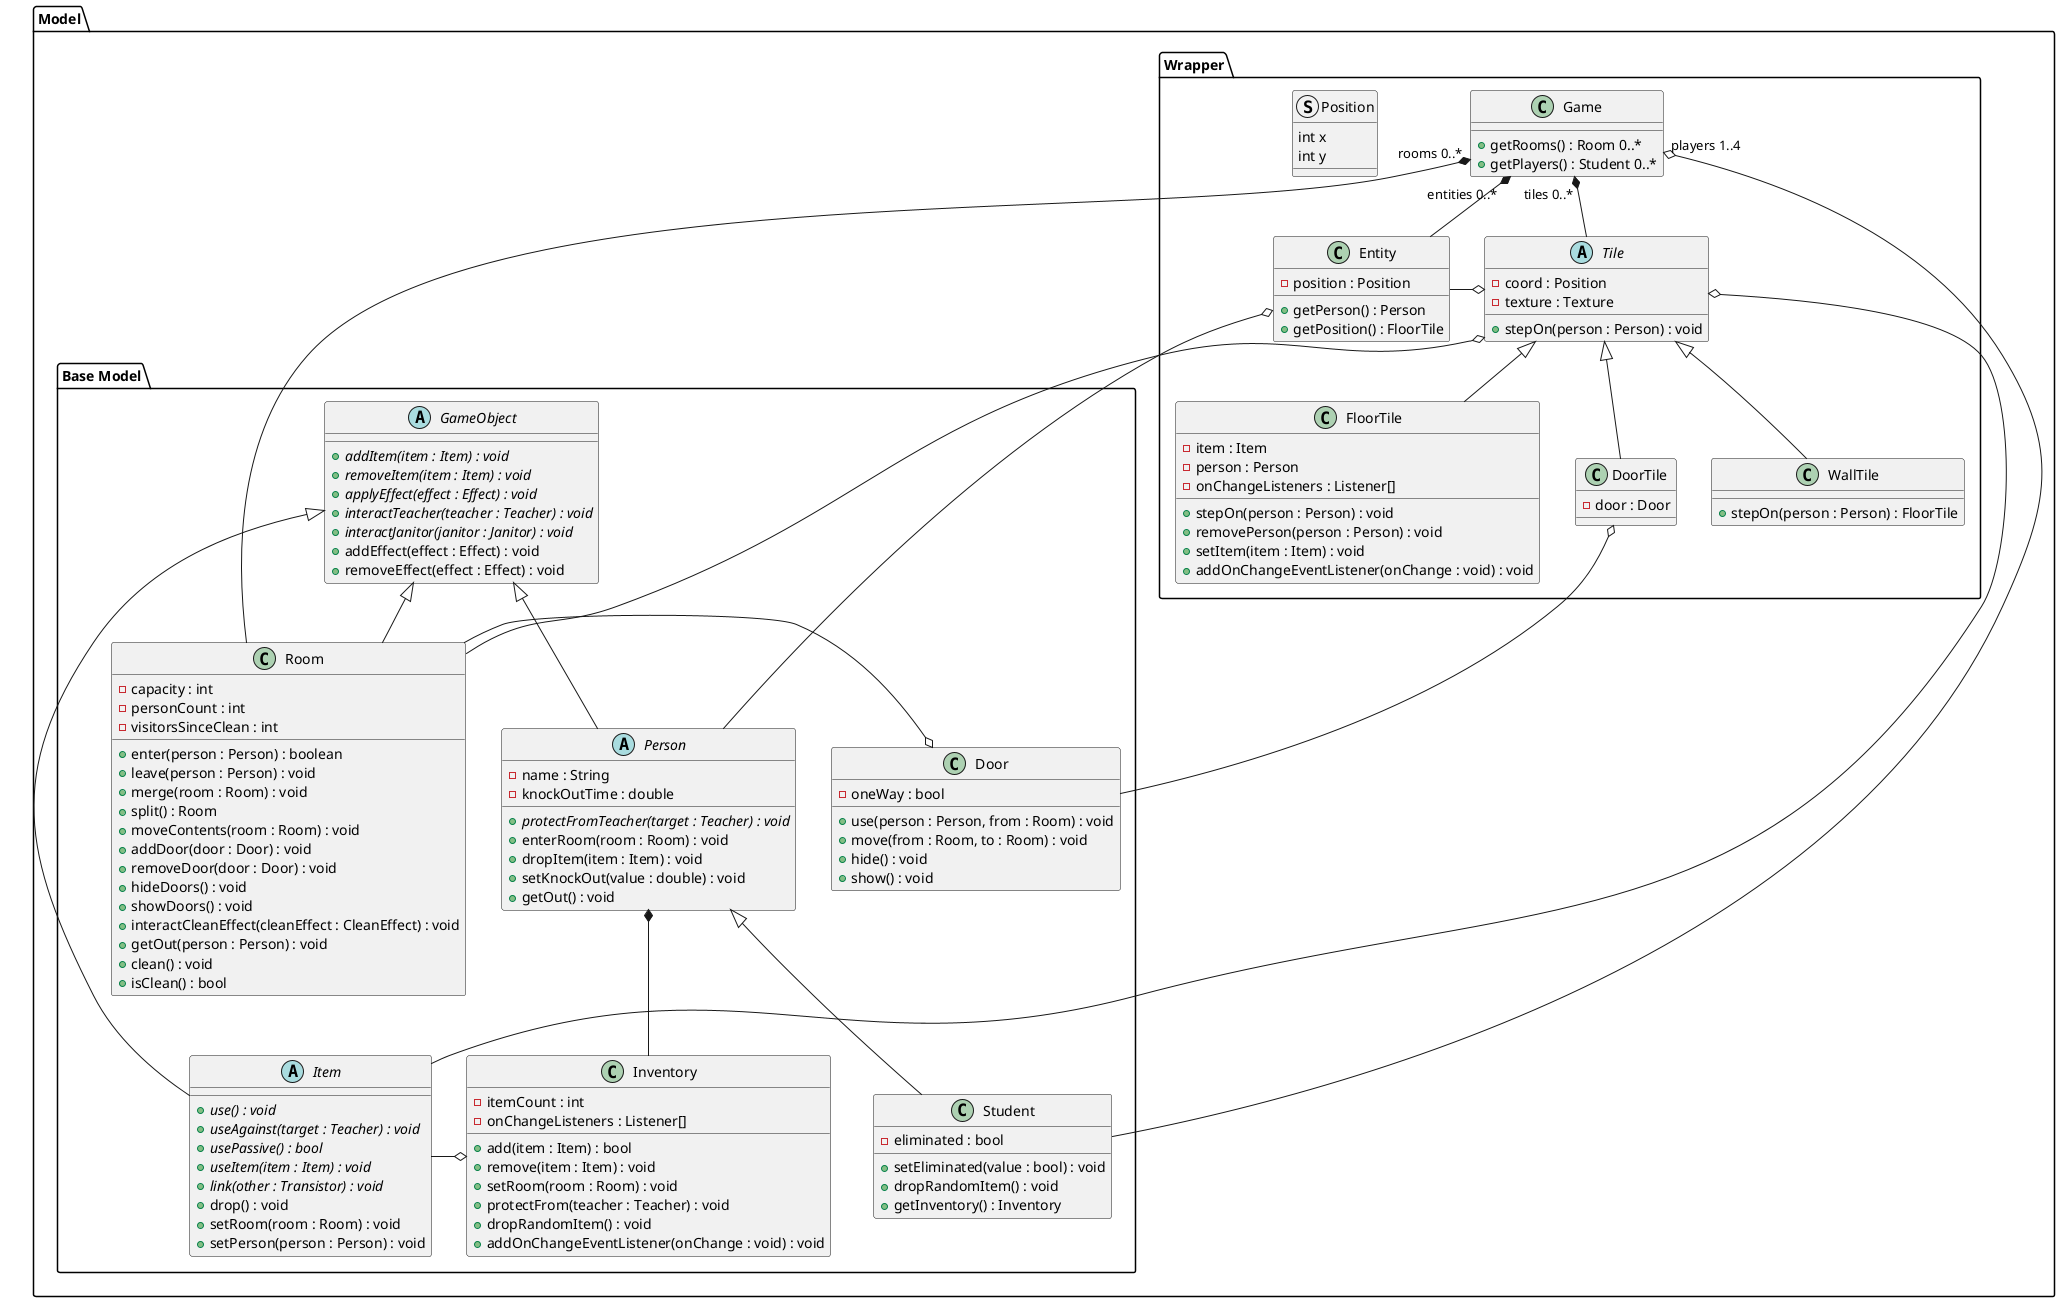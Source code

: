 @startuml mvc-model
package Model {
    package "Base Model" {
        abstract GameObject{
            + {abstract} addItem(item : Item) : void
            + {abstract} removeItem(item : Item) : void
            + {abstract} applyEffect(effect : Effect) : void
            + {abstract} interactTeacher(teacher : Teacher) : void
            + {abstract} interactJanitor(janitor : Janitor) : void
            + addEffect(effect : Effect) : void
            + removeEffect(effect : Effect) : void
        }
        class Room{
        - capacity : int
		- personCount : int
		- visitorsSinceClean : int
		+ enter(person : Person) : boolean
		+ leave(person : Person) : void
		+ merge(room : Room) : void
		+ split() : Room
		+ moveContents(room : Room) : void
		+ addDoor(door : Door) : void
		+ removeDoor(door : Door) : void 
		+ hideDoors() : void
		+ showDoors() : void
		+ interactCleanEffect(cleanEffect : CleanEffect) : void
		+ getOut(person : Person) : void
		+ clean() : void
		+ isClean() : bool
        }
        abstract Person{
            - name : String
            - knockOutTime : double
            + {abstract} protectFromTeacher(target : Teacher) : void
            + enterRoom(room : Room) : void
            + dropItem(item : Item) : void
            + setKnockOut(value : double) : void
            + getOut() : void
        }
        class Student{
            - eliminated : bool
            + setEliminated(value : bool) : void
            + dropRandomItem() : void
            + getInventory() : Inventory
        }
        
        abstract Item{
            + {abstract} use() : void
            + {abstract} useAgainst(target : Teacher) : void
            + {abstract} usePassive() : bool
            + {abstract} useItem(item : Item) : void
            + {abstract} link(other : Transistor) : void
            + drop() : void
            + setRoom(room : Room) : void
            + setPerson(person : Person) : void
        }
        class Door{
            - oneWay : bool
            + use(person : Person, from : Room) : void
            + move(from : Room, to : Room) : void
            + hide() : void
            + show() : void
        }
        class Inventory{
            - itemCount : int
            - onChangeListeners : Listener[]
            + add(item : Item) : bool
            + remove(item : Item) : void
            + setRoom(room : Room) : void
            + protectFrom(teacher : Teacher) : void
            + dropRandomItem() : void
            + addOnChangeEventListener(onChange : void) : void
        }

        GameObject <|-- Room
        GameObject <|-- Person
        GameObject <|-- Item

        Door o- Room
        Person *-- Inventory
        Inventory o- Item
        Person <|-- Student
    }

    package "Wrapper" {
        class Game {
            + getRooms() : Room 0..*
            + getPlayers() : Student 0..*
        }
        abstract Tile{
            - coord : Position
            - texture : Texture
            + stepOn(person : Person) : void
        }
        class FloorTile{
            - item : Item
            - person : Person
            - onChangeListeners : Listener[]
            + stepOn(person : Person) : void
            + removePerson(person : Person) : void
            + setItem(item : Item) : void
            + addOnChangeEventListener(onChange : void) : void
        }
        class DoorTile{
            - door : Door
        }
        class WallTile{
            + stepOn(person : Person) : FloorTile
        }

        class Entity{
            - position : Position
            + getPerson() : Person
            + getPosition() : FloorTile
        }
        struct Position {
            int x
            int y
        }

        Tile <|-- FloorTile
        Tile <|-- DoorTile
        Tile <|-- WallTile

        Entity o-- Person
        Tile o-- Item
        Tile o- Entity

        Game "tiles 0..*" *-- Tile
        Game "entities 0..*" *-- Entity
    }

    Tile o-- Room
    DoorTile o-- Door

    Game "rooms 0..*" *-- Room
    Game "players 1..4" o-- Student
}
@enduml

@startuml mvc-controller
package Controller {
    class GameController {
        - currentPlayer : Player
        - players : PlayerController 1..4
        - rooms : Room[]
        - roomViews : RoomView[]
        + addModelView(object: GameObject, representation : Drawable) : void
        + getModelView(item : Item) : ItemView
        + addRoom(room : Room) : void
        + addRoomView(roomView : RoomView) : void
        + setTile(fromTile : Tile, fromView : View) : void
        + getTile(position : Position) : Tile
        + getCurrentPlayer() : Player
        + addEntity(entity : Entity) : void
        + addPlayerController(playerController : PlayerController) : void

        + updateView() : void
    }
    class KeyboardEventListener{
        + keyPressed(key : int) : void
    }
    class PersonController{
        - person : Person
        + move(direction : Direction) : void
    }
    class PlayerController{
        + dropItem(index : int) : void
    }
    class AiController
    class InventoryController{
        + onInventoryChanged() : void
        + getInventoryView() : InventoryView
    }
    class TileController{
        - tile : Tile
        - tileView : TileView
        + onTileChanged() : void
    }
    class ObjectFactory{
        + createDoor(fromRoom : Room, toRoom : Room, fromPos : Position, toPos : Position) : void
        + createRoom(int capacity, position width, height) : void
        + createItem(position : Position) : void
        + createItemSlideRule(position : Position) : void
        + createItemTransistor(position : Position) : void
        + createItemBeer(position : Position) : void
        + createItemWetRag(position : Position) : void
        + createItemCode(position : Position) : void
        + createItemCamembert(position : Position) : void
        + createItemAirFreshener(position : Position) : void
        + createNPC(position : Position) : void
        + createNPCJanitor(position : Position) : void
        + createPlayer(position : Position) : void
    }

    PersonController <|-- PlayerController
    PersonController <|-- AiController

    GameController -> KeyboardEventListener
    ObjectFactory <- GameController
    GameController *-- PlayerController
    InventoryController -* PlayerController
}

GameController *--- Renderer
GameController "gameState" *--- Game
InventoryController o-- InventoryView
@enduml

@startuml mvc-view



package View {
    class Window
    class MenuPanel
    class GamePanel

    Window *-- MenuPanel
    Window *-- GamePanel


    ' Everything ending in View should implement
    ' Drawable, but it's already chaotic enough
    interface Drawable
    {
        + draw(graphics : Graphics) : void
    }

    class GameView{
        + draw(graphics : Graphics2D) : void
    }
    class MapView{
        + draw(subGraphics : Graphics2D) : void
    }
    class SideBarView{
        + draw(subGraphics : Graphics2D) : void
    }
    class RoomView{
        - tiles : TileView 0..*
        + addTile(tileView : TileView) : void
    }
    class TileView{
        - room : Room
        - rooms : RoomView[]
        - onChangeListeners : Listener[]
        + addOnChangeEventListener(onChange : void) : void
    }
    class FloorTileView{
        - itemView : ItemView
        - personView : PersonView
        + setItem(itemView : ItemView) : void
        + setPerson(personView : PersonView) : void
    }
    class WallTileView
    class DoorTileView{
        - door : Door
    }
    class PersonView{
        - person : Person
    }
    class PlayerView{
        - inventoryView : InventoryView
        - personView : PersonView
    }
    class InventoryView{
        + clearItems() : void
        + addItem(item : ItemView) : void
    }
    class ItemView{
        - item : Item
    }
    class TransistorView

	Drawable <|.. GameView
	Drawable <|.. MapView
	Drawable <|.. SideBarView
	Drawable <|.. RoomView
	Drawable <|.. TileView
	Drawable <|.. PersonView
	Drawable <|.. PlayerView
	Drawable <|.. InventoryView
	Drawable <|.. ItemView

    ItemView <|-- TransistorView
    TileView <|-- FloorTileView
    TileView <|-- WallTileView
    TileView <|-- DoorTileView

    InventoryView o-- ItemView
    GameView o-- SideBarView
    SideBarView o-- PlayerView
    GameView o-- MapView
    MapView o-- RoomView
    RoomView o-- TileView
    FloorTileView o-- PersonView
    FloorTileView o-- ItemView
    PlayerView o-- InventoryView
    PlayerView o-- PersonView

	class Renderer {
		render(view : Drawable) : void
	}
	GamePanel o-- Renderer
	Renderer -> Drawable
}
GameView o-- Game

PlayerView "person" o-- Student
InventoryView "inventory" o-- Inventory
ItemView "item" o-- Item
RoomView "room" o-- Room
TileView "tile" o-- Tile
DoorTileView o-- Door
PersonView o-- Person
@enduml